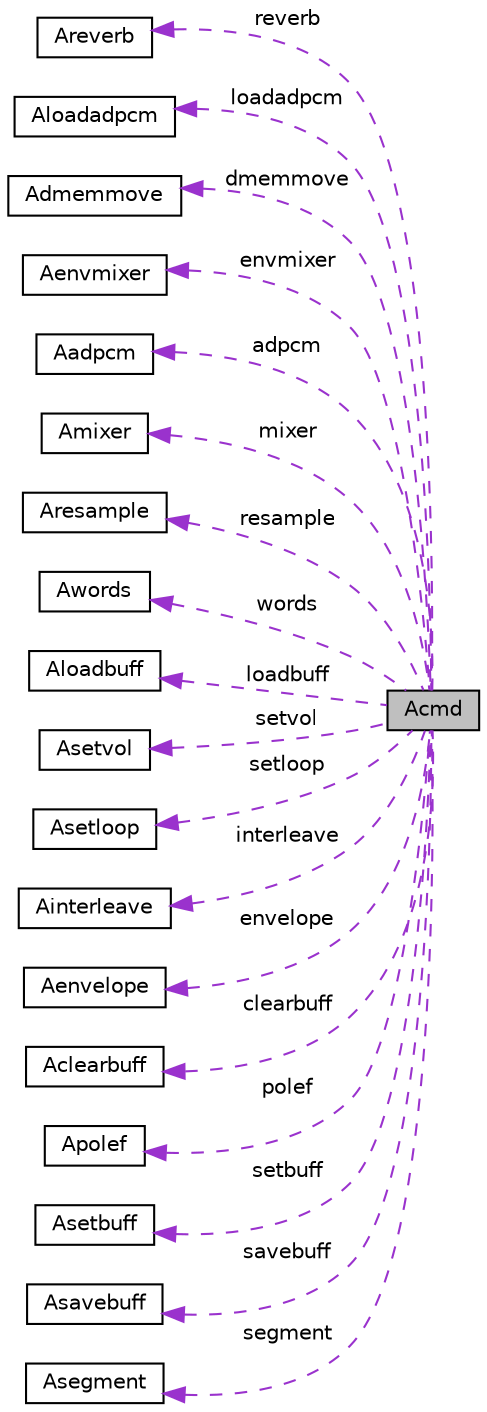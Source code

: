 digraph "Acmd"
{
 // LATEX_PDF_SIZE
  edge [fontname="Helvetica",fontsize="10",labelfontname="Helvetica",labelfontsize="10"];
  node [fontname="Helvetica",fontsize="10",shape=record];
  rankdir="LR";
  Node1 [label="Acmd",height=0.2,width=0.4,color="black", fillcolor="grey75", style="filled", fontcolor="black",tooltip=" "];
  Node2 -> Node1 [dir="back",color="darkorchid3",fontsize="10",style="dashed",label=" reverb" ,fontname="Helvetica"];
  Node2 [label="Areverb",height=0.2,width=0.4,color="black", fillcolor="white", style="filled",URL="$d0/d15/structAreverb.html",tooltip=" "];
  Node3 -> Node1 [dir="back",color="darkorchid3",fontsize="10",style="dashed",label=" loadadpcm" ,fontname="Helvetica"];
  Node3 [label="Aloadadpcm",height=0.2,width=0.4,color="black", fillcolor="white", style="filled",URL="$dc/d00/structAloadadpcm.html",tooltip=" "];
  Node4 -> Node1 [dir="back",color="darkorchid3",fontsize="10",style="dashed",label=" dmemmove" ,fontname="Helvetica"];
  Node4 [label="Admemmove",height=0.2,width=0.4,color="black", fillcolor="white", style="filled",URL="$d0/d5f/structAdmemmove.html",tooltip=" "];
  Node5 -> Node1 [dir="back",color="darkorchid3",fontsize="10",style="dashed",label=" envmixer" ,fontname="Helvetica"];
  Node5 [label="Aenvmixer",height=0.2,width=0.4,color="black", fillcolor="white", style="filled",URL="$d1/d3c/structAenvmixer.html",tooltip=" "];
  Node6 -> Node1 [dir="back",color="darkorchid3",fontsize="10",style="dashed",label=" adpcm" ,fontname="Helvetica"];
  Node6 [label="Aadpcm",height=0.2,width=0.4,color="black", fillcolor="white", style="filled",URL="$d1/d9f/structAadpcm.html",tooltip=" "];
  Node7 -> Node1 [dir="back",color="darkorchid3",fontsize="10",style="dashed",label=" mixer" ,fontname="Helvetica"];
  Node7 [label="Amixer",height=0.2,width=0.4,color="black", fillcolor="white", style="filled",URL="$db/d16/structAmixer.html",tooltip=" "];
  Node8 -> Node1 [dir="back",color="darkorchid3",fontsize="10",style="dashed",label=" resample" ,fontname="Helvetica"];
  Node8 [label="Aresample",height=0.2,width=0.4,color="black", fillcolor="white", style="filled",URL="$dd/dba/structAresample.html",tooltip=" "];
  Node9 -> Node1 [dir="back",color="darkorchid3",fontsize="10",style="dashed",label=" words" ,fontname="Helvetica"];
  Node9 [label="Awords",height=0.2,width=0.4,color="black", fillcolor="white", style="filled",URL="$dc/dfd/structAwords.html",tooltip=" "];
  Node10 -> Node1 [dir="back",color="darkorchid3",fontsize="10",style="dashed",label=" loadbuff" ,fontname="Helvetica"];
  Node10 [label="Aloadbuff",height=0.2,width=0.4,color="black", fillcolor="white", style="filled",URL="$dd/d68/structAloadbuff.html",tooltip=" "];
  Node11 -> Node1 [dir="back",color="darkorchid3",fontsize="10",style="dashed",label=" setvol" ,fontname="Helvetica"];
  Node11 [label="Asetvol",height=0.2,width=0.4,color="black", fillcolor="white", style="filled",URL="$d1/d08/structAsetvol.html",tooltip=" "];
  Node12 -> Node1 [dir="back",color="darkorchid3",fontsize="10",style="dashed",label=" setloop" ,fontname="Helvetica"];
  Node12 [label="Asetloop",height=0.2,width=0.4,color="black", fillcolor="white", style="filled",URL="$df/dd1/structAsetloop.html",tooltip=" "];
  Node13 -> Node1 [dir="back",color="darkorchid3",fontsize="10",style="dashed",label=" interleave" ,fontname="Helvetica"];
  Node13 [label="Ainterleave",height=0.2,width=0.4,color="black", fillcolor="white", style="filled",URL="$dc/d59/structAinterleave.html",tooltip=" "];
  Node14 -> Node1 [dir="back",color="darkorchid3",fontsize="10",style="dashed",label=" envelope" ,fontname="Helvetica"];
  Node14 [label="Aenvelope",height=0.2,width=0.4,color="black", fillcolor="white", style="filled",URL="$d7/d0e/structAenvelope.html",tooltip=" "];
  Node15 -> Node1 [dir="back",color="darkorchid3",fontsize="10",style="dashed",label=" clearbuff" ,fontname="Helvetica"];
  Node15 [label="Aclearbuff",height=0.2,width=0.4,color="black", fillcolor="white", style="filled",URL="$d2/dfe/structAclearbuff.html",tooltip=" "];
  Node16 -> Node1 [dir="back",color="darkorchid3",fontsize="10",style="dashed",label=" polef" ,fontname="Helvetica"];
  Node16 [label="Apolef",height=0.2,width=0.4,color="black", fillcolor="white", style="filled",URL="$d4/d43/structApolef.html",tooltip=" "];
  Node17 -> Node1 [dir="back",color="darkorchid3",fontsize="10",style="dashed",label=" setbuff" ,fontname="Helvetica"];
  Node17 [label="Asetbuff",height=0.2,width=0.4,color="black", fillcolor="white", style="filled",URL="$db/dff/structAsetbuff.html",tooltip=" "];
  Node18 -> Node1 [dir="back",color="darkorchid3",fontsize="10",style="dashed",label=" savebuff" ,fontname="Helvetica"];
  Node18 [label="Asavebuff",height=0.2,width=0.4,color="black", fillcolor="white", style="filled",URL="$d7/dfd/structAsavebuff.html",tooltip=" "];
  Node19 -> Node1 [dir="back",color="darkorchid3",fontsize="10",style="dashed",label=" segment" ,fontname="Helvetica"];
  Node19 [label="Asegment",height=0.2,width=0.4,color="black", fillcolor="white", style="filled",URL="$d9/dea/structAsegment.html",tooltip=" "];
}

